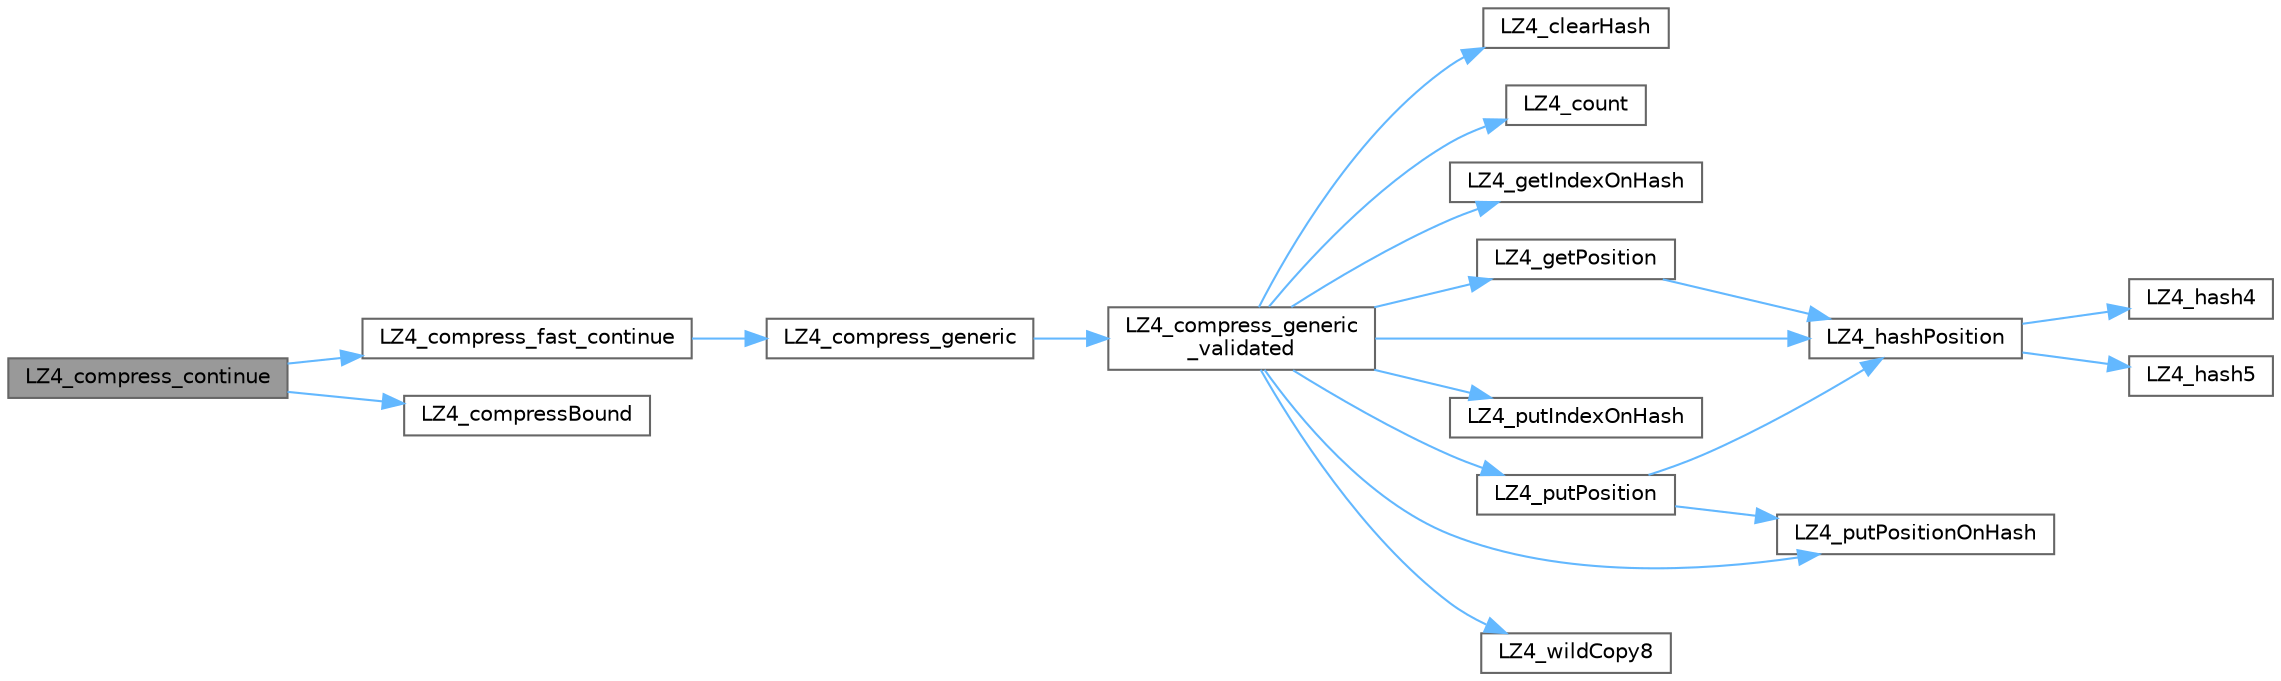 digraph "LZ4_compress_continue"
{
 // LATEX_PDF_SIZE
  bgcolor="transparent";
  edge [fontname=Helvetica,fontsize=10,labelfontname=Helvetica,labelfontsize=10];
  node [fontname=Helvetica,fontsize=10,shape=box,height=0.2,width=0.4];
  rankdir="LR";
  Node1 [id="Node000001",label="LZ4_compress_continue",height=0.2,width=0.4,color="gray40", fillcolor="grey60", style="filled", fontcolor="black",tooltip=" "];
  Node1 -> Node2 [id="edge1_Node000001_Node000002",color="steelblue1",style="solid",tooltip=" "];
  Node2 [id="Node000002",label="LZ4_compress_fast_continue",height=0.2,width=0.4,color="grey40", fillcolor="white", style="filled",URL="$lz4_8c.html#abee2872be58007aae02ca0ca467dae4f",tooltip=" "];
  Node2 -> Node3 [id="edge2_Node000002_Node000003",color="steelblue1",style="solid",tooltip=" "];
  Node3 [id="Node000003",label="LZ4_compress_generic",height=0.2,width=0.4,color="grey40", fillcolor="white", style="filled",URL="$lz4_8c.html#a2c16b0c1f9b51bb73e155876011fc97a",tooltip=" "];
  Node3 -> Node4 [id="edge3_Node000003_Node000004",color="steelblue1",style="solid",tooltip=" "];
  Node4 [id="Node000004",label="LZ4_compress_generic\l_validated",height=0.2,width=0.4,color="grey40", fillcolor="white", style="filled",URL="$lz4_8c.html#aaf9d82d99a9a4f4d33da21867c6aa751",tooltip=" "];
  Node4 -> Node5 [id="edge4_Node000004_Node000005",color="steelblue1",style="solid",tooltip=" "];
  Node5 [id="Node000005",label="LZ4_clearHash",height=0.2,width=0.4,color="grey40", fillcolor="white", style="filled",URL="$lz4_8c.html#aa81c43ba8b3f5f2c3728aaecd44d6a02",tooltip=" "];
  Node4 -> Node6 [id="edge5_Node000004_Node000006",color="steelblue1",style="solid",tooltip=" "];
  Node6 [id="Node000006",label="LZ4_count",height=0.2,width=0.4,color="grey40", fillcolor="white", style="filled",URL="$lz4_8c.html#a94258766267d7286a6962c805eb56fea",tooltip=" "];
  Node4 -> Node7 [id="edge6_Node000004_Node000007",color="steelblue1",style="solid",tooltip=" "];
  Node7 [id="Node000007",label="LZ4_getIndexOnHash",height=0.2,width=0.4,color="grey40", fillcolor="white", style="filled",URL="$lz4_8c.html#a53d709e1ac9aff4321467ffe1fef571f",tooltip=" "];
  Node4 -> Node8 [id="edge7_Node000004_Node000008",color="steelblue1",style="solid",tooltip=" "];
  Node8 [id="Node000008",label="LZ4_getPosition",height=0.2,width=0.4,color="grey40", fillcolor="white", style="filled",URL="$lz4_8c.html#aae6e31487a50e9124929fd1fa710d58e",tooltip=" "];
  Node8 -> Node9 [id="edge8_Node000008_Node000009",color="steelblue1",style="solid",tooltip=" "];
  Node9 [id="Node000009",label="LZ4_hashPosition",height=0.2,width=0.4,color="grey40", fillcolor="white", style="filled",URL="$lz4_8c.html#ac12a7e2c99e027f4890aa543dc3fc367",tooltip=" "];
  Node9 -> Node10 [id="edge9_Node000009_Node000010",color="steelblue1",style="solid",tooltip=" "];
  Node10 [id="Node000010",label="LZ4_hash4",height=0.2,width=0.4,color="grey40", fillcolor="white", style="filled",URL="$lz4_8c.html#a4b2bca18b9716c1b14c20ef98c00706a",tooltip=" "];
  Node9 -> Node11 [id="edge10_Node000009_Node000011",color="steelblue1",style="solid",tooltip=" "];
  Node11 [id="Node000011",label="LZ4_hash5",height=0.2,width=0.4,color="grey40", fillcolor="white", style="filled",URL="$lz4_8c.html#adc69f36cc4b0eec011a50a195eadfecc",tooltip=" "];
  Node4 -> Node9 [id="edge11_Node000004_Node000009",color="steelblue1",style="solid",tooltip=" "];
  Node4 -> Node12 [id="edge12_Node000004_Node000012",color="steelblue1",style="solid",tooltip=" "];
  Node12 [id="Node000012",label="LZ4_putIndexOnHash",height=0.2,width=0.4,color="grey40", fillcolor="white", style="filled",URL="$lz4_8c.html#aa691b9fc80f3e34c2b3e776a4a488911",tooltip=" "];
  Node4 -> Node13 [id="edge13_Node000004_Node000013",color="steelblue1",style="solid",tooltip=" "];
  Node13 [id="Node000013",label="LZ4_putPosition",height=0.2,width=0.4,color="grey40", fillcolor="white", style="filled",URL="$lz4_8c.html#a6efaf92ef3c802858a2246a5a588dcb9",tooltip=" "];
  Node13 -> Node9 [id="edge14_Node000013_Node000009",color="steelblue1",style="solid",tooltip=" "];
  Node13 -> Node14 [id="edge15_Node000013_Node000014",color="steelblue1",style="solid",tooltip=" "];
  Node14 [id="Node000014",label="LZ4_putPositionOnHash",height=0.2,width=0.4,color="grey40", fillcolor="white", style="filled",URL="$lz4_8c.html#a0eba3b95eb6fc95a7796c30657417ac1",tooltip=" "];
  Node4 -> Node14 [id="edge16_Node000004_Node000014",color="steelblue1",style="solid",tooltip=" "];
  Node4 -> Node15 [id="edge17_Node000004_Node000015",color="steelblue1",style="solid",tooltip=" "];
  Node15 [id="Node000015",label="LZ4_wildCopy8",height=0.2,width=0.4,color="grey40", fillcolor="white", style="filled",URL="$lz4_8c.html#a07728e73c2d01917fa46e28357fb6fd1",tooltip=" "];
  Node1 -> Node16 [id="edge18_Node000001_Node000016",color="steelblue1",style="solid",tooltip=" "];
  Node16 [id="Node000016",label="LZ4_compressBound",height=0.2,width=0.4,color="grey40", fillcolor="white", style="filled",URL="$lz4_8c.html#a2b09f5ca41ce609bb136d3637beffe04",tooltip=" "];
}
